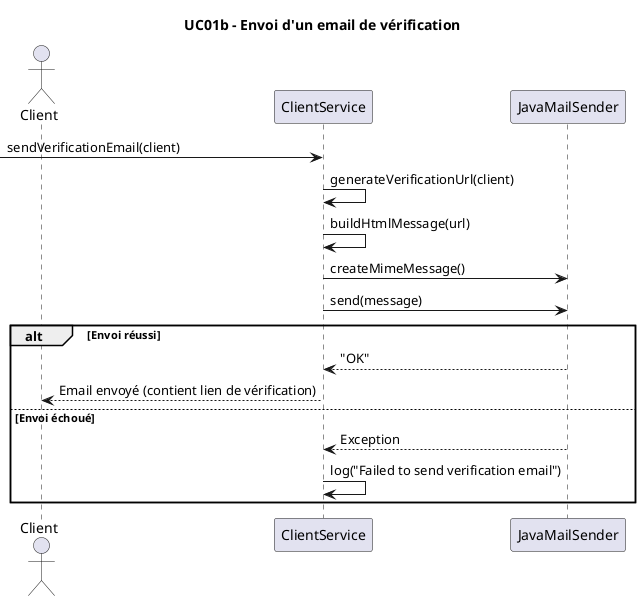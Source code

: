 @startuml rdcu01b_send_verification_email
title UC01b - Envoi d'un email de vérification

actor Client
participant "ClientService" as Service
participant "JavaMailSender" as MailSender

-> Service : sendVerificationEmail(client)
Service -> Service : generateVerificationUrl(client)
Service -> Service : buildHtmlMessage(url)

Service -> MailSender : createMimeMessage()
Service -> MailSender : send(message)
alt Envoi réussi
    MailSender --> Service : "OK"
    Service --> Client : Email envoyé (contient lien de vérification)
else Envoi échoué
    MailSender --> Service : Exception
    Service -> Service : log("Failed to send verification email")
end
@enduml
